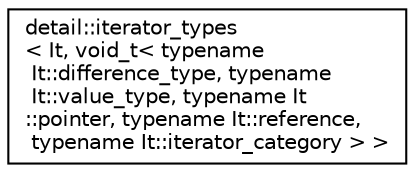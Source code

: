digraph "Graphical Class Hierarchy"
{
 // LATEX_PDF_SIZE
  edge [fontname="Helvetica",fontsize="10",labelfontname="Helvetica",labelfontsize="10"];
  node [fontname="Helvetica",fontsize="10",shape=record];
  rankdir="LR";
  Node0 [label="detail::iterator_types\l\< It, void_t\< typename\l It::difference_type, typename\l It::value_type, typename It\l::pointer, typename It::reference,\l typename It::iterator_category \> \>",height=0.2,width=0.4,color="black", fillcolor="white", style="filled",URL="$structdetail_1_1iterator__types_3_01It_00_01void__t_3_01typename_01It_1_1difference__type_00_01tce77e1bdc2e5b392df295e4bdf270278.html",tooltip=" "];
}

